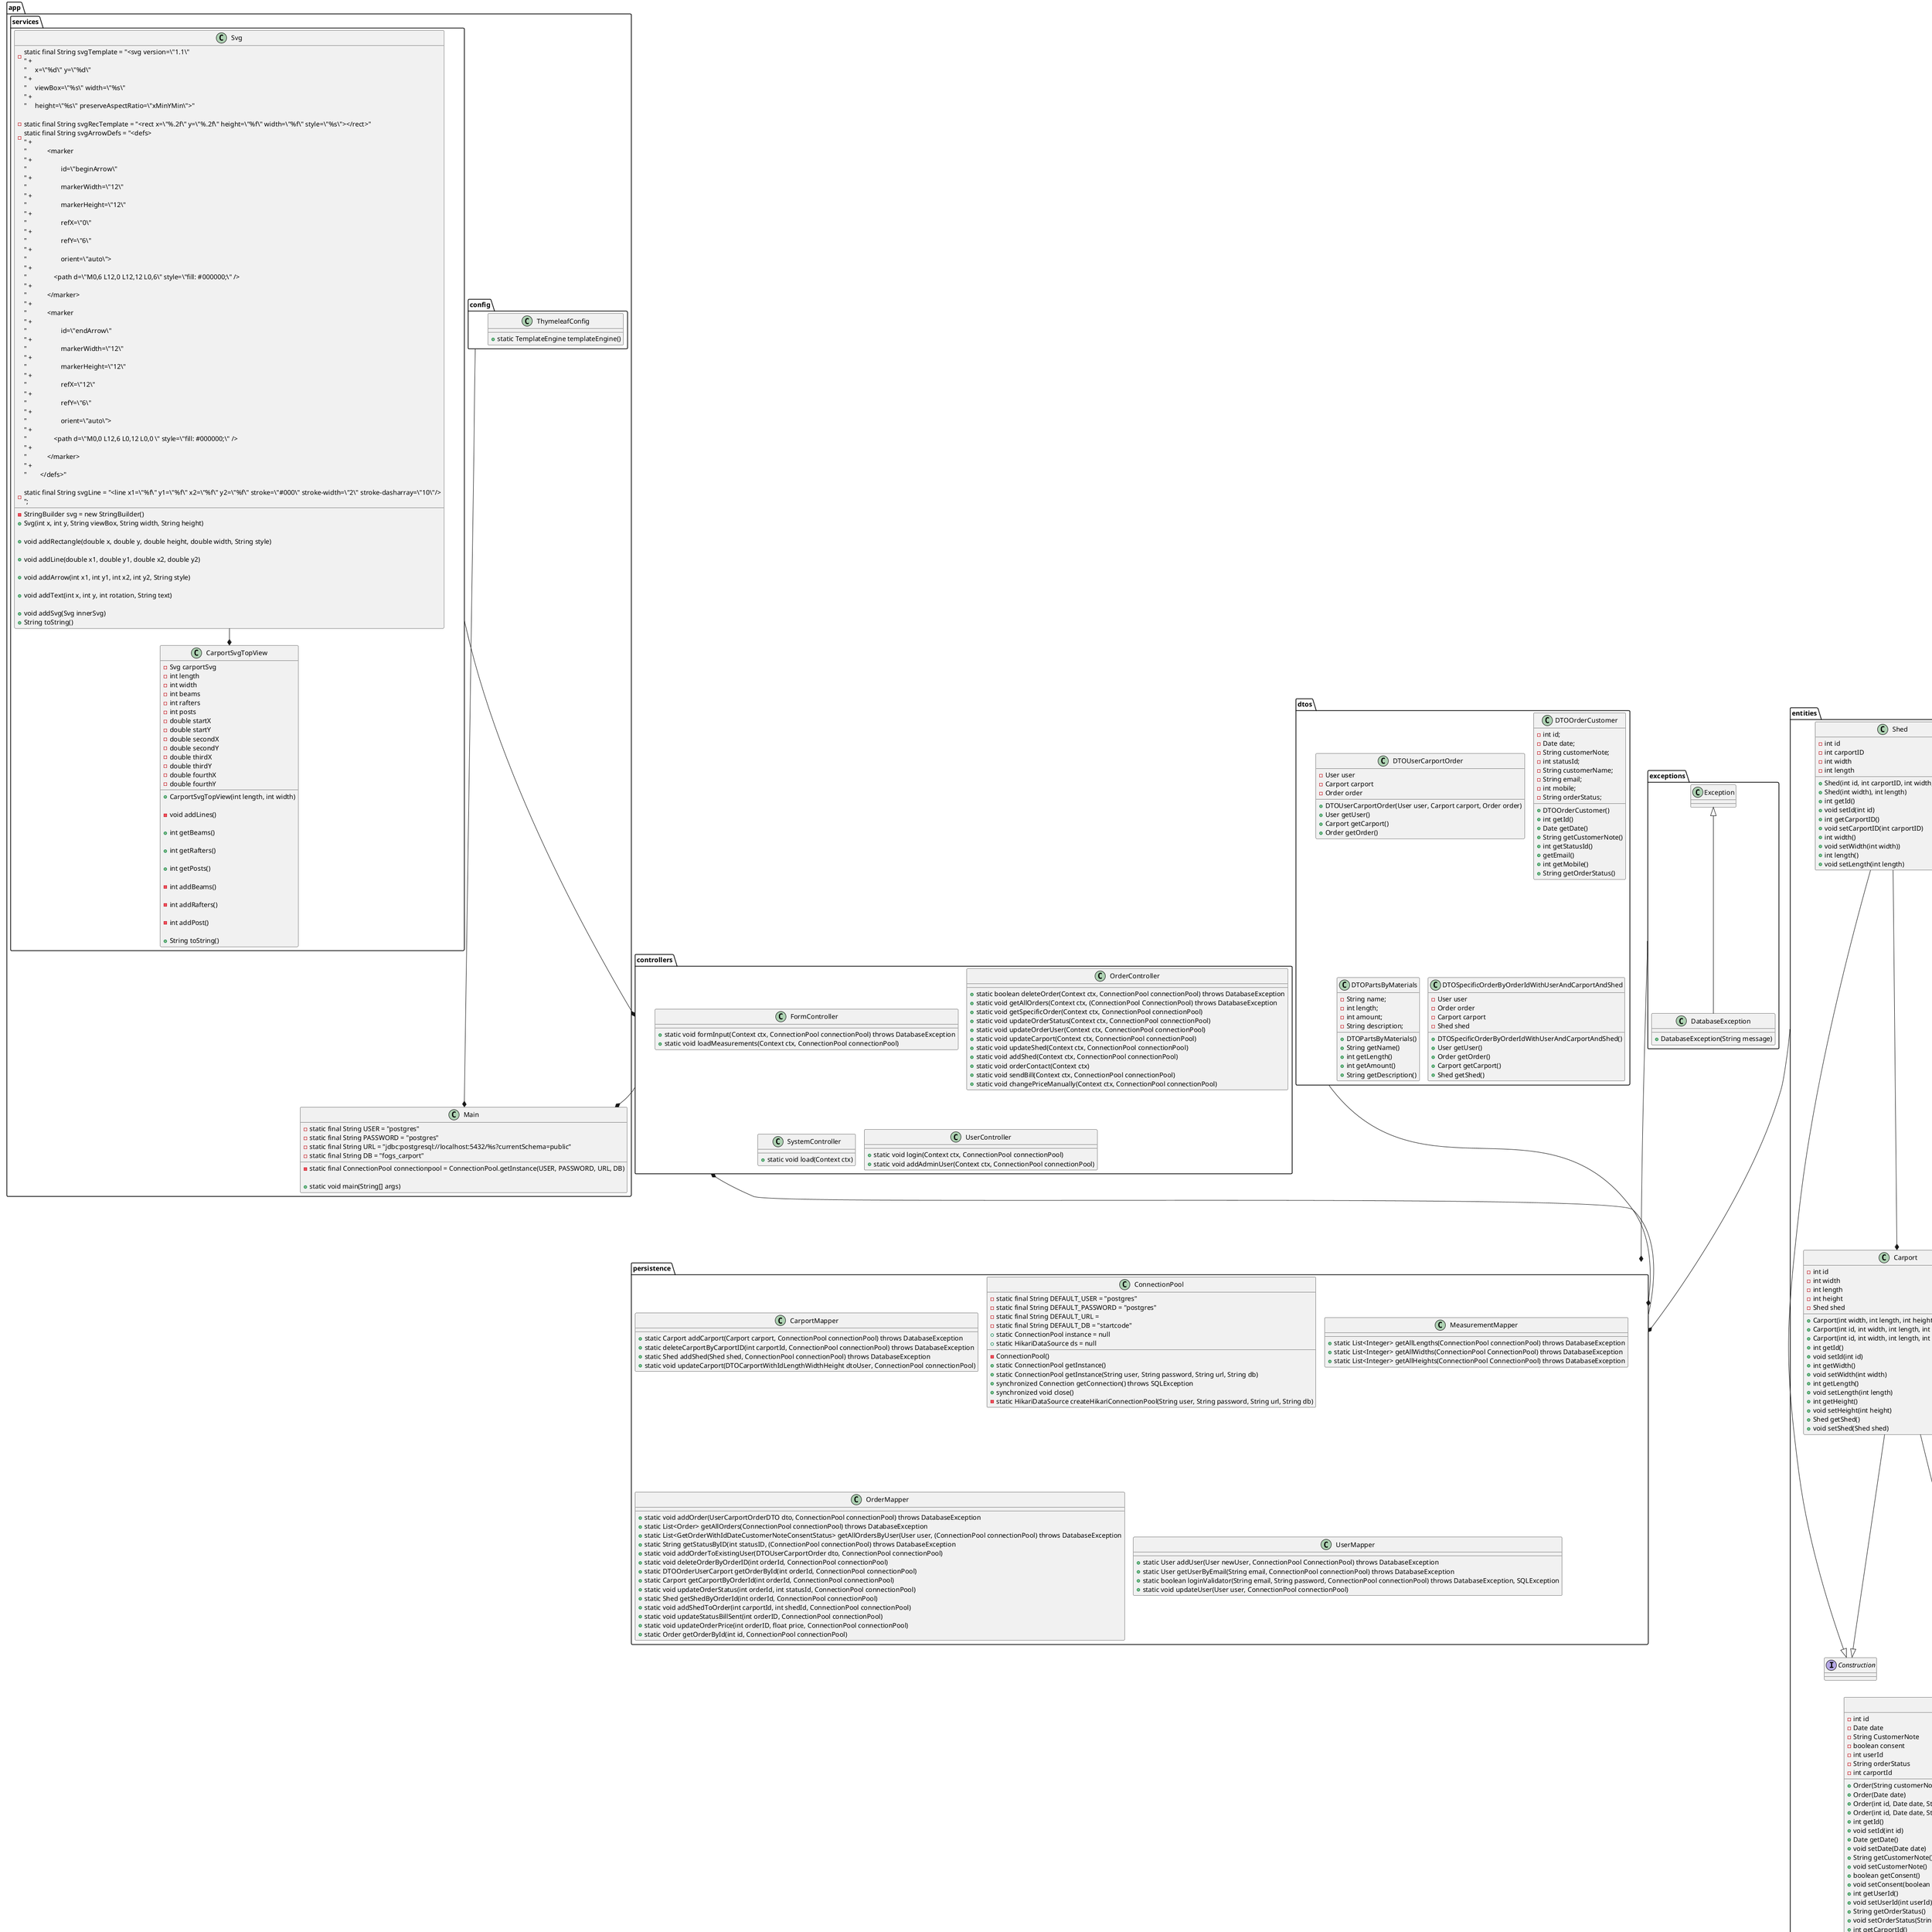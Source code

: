 @startuml
'https://plantuml.com/class-diagram
package app {

class Main {
    - static final String USER = "postgres"
    - static final String PASSWORD = "postgres"
    - static final String URL = "jdbc:postgresql://localhost:5432/%s?currentSchema=public"
    - static final String DB = "fogs_carport"

    - static final ConnectionPool connectionpool = ConnectionPool.getInstance(USER, PASSWORD, URL, DB)

    + static void main(String[] args)
}

package config {
class ThymeleafConfig{
    + static TemplateEngine templateEngine()
}
}

package services {
class CarportSvgTopView{
    - Svg carportSvg
    - int length
    - int width
    - int beams
    - int rafters
    - int posts
    - double startX
    - double startY
    - double secondX
    - double secondY
    - double thirdX
    - double thirdY
    - double fourthX
    - double fourthY

    + CarportSvgTopView(int length, int width)

    - void addLines()

    + int getBeams()

    + int getRafters()

    + int getPosts()

    - int addBeams()

    - int addRafters()

    - int addPost()

    + String toString()
}

class Svg{
- static final String svgTemplate = "<svg version=\"1.1\"\n" +
            "     x=\"%d\" y=\"%d\"\n" +
            "     viewBox=\"%s\" width=\"%s\" \n" +
            "     height=\"%s\" preserveAspectRatio=\"xMinYMin\">"

    - static final String svgRecTemplate = "<rect x=\"%.2f\" y=\"%.2f\" height=\"%f\" width=\"%f\" style=\"%s\"></rect>"
    - static final String svgArrowDefs = "<defs>\n" +
            "            <marker\n" +
            "                    id=\"beginArrow\"\n" +
            "                    markerWidth=\"12\"\n" +
            "                    markerHeight=\"12\"\n" +
            "                    refX=\"0\"\n" +
            "                    refY=\"6\"\n" +
            "                    orient=\"auto\">\n" +
            "                <path d=\"M0,6 L12,0 L12,12 L0,6\" style=\"fill: #000000;\" />\n" +
            "            </marker>\n" +
            "            <marker\n" +
            "                    id=\"endArrow\"\n" +
            "                    markerWidth=\"12\"\n" +
            "                    markerHeight=\"12\"\n" +
            "                    refX=\"12\"\n" +
            "                    refY=\"6\"\n" +
            "                    orient=\"auto\">\n" +
            "                <path d=\"M0,0 L12,6 L0,12 L0,0 \" style=\"fill: #000000;\" />\n" +
            "            </marker>\n" +
            "        </defs>"

    - static final String svgLine = "<line x1=\"%f\" y1=\"%f\" x2=\"%f\" y2=\"%f\" stroke=\"#000\" stroke-width=\"2\" stroke-dasharray=\"10\"/>\n";
    - StringBuilder svg = new StringBuilder()
+ Svg(int x, int y, String viewBox, String width, String height)

    + void addRectangle(double x, double y, double height, double width, String style)

    + void addLine(double x1, double y1, double x2, double y2)

    + void addArrow(int x1, int y1, int x2, int y2, String style)

    + void addText(int x, int y, int rotation, String text)

    + void addSvg(Svg innerSvg)


    + String toString()
}
}
}

package controllers {
class FormController{
    + static void formInput(Context ctx, ConnectionPool connectionPool) throws DatabaseException
    + static void loadMeasurements(Context ctx, ConnectionPool connectionPool)
}

class OrderController{
    + static boolean deleteOrder(Context ctx, ConnectionPool connectionPool) throws DatabaseException
    + static void getAllOrders(Context ctx, (ConnectionPool ConnectionPool) throws DatabaseException
    + static void getSpecificOrder(Context ctx, ConnectionPool connectionPool)
    + static void updateOrderStatus(Context ctx, ConnectionPool connectionPool)
    + static void updateOrderUser(Context ctx, ConnectionPool connectionPool)
    + static void updateCarport(Context ctx, ConnectionPool connectionPool)
    + static void updateShed(Context ctx, ConnectionPool connectionPool)
    + static void addShed(Context ctx, ConnectionPool connectionPool)
    + static void orderContact(Context ctx)
    + static void sendBill(Context ctx, ConnectionPool connectionPool)
    + static void changePriceManually(Context ctx, ConnectionPool connectionPool)
}

class SystemController{
    + static void load(Context ctx)
}

class UserController{
    + static void login(Context ctx, ConnectionPool connectionPool)
    + static void addAdminUser(Context ctx, ConnectionPool connectionPool)
}
}

package dtos {
class DTOUserCarportOrder {
    - User user
    - Carport carport
    - Order order

    + DTOUserCarportOrder(User user, Carport carport, Order order)
    + User getUser()
    + Carport getCarport()
    + Order getOrder()
}
class DTOOrderCustomer {
    - int id;
    - Date date;
    - String customerNote;
    - int statusId;
    - String customerName;
    - String email;
    - int mobile;
    - String orderStatus;

    + DTOOrderCustomer()
    + int getId()
    + Date getDate()
    + String getCustomerNote()
    + int getStatusId()
    + getEmail()
    + int getMobile()
    + String getOrderStatus()
}
class DTOPartsByMaterials {
    - String name;
    - int length;
    - int amount;
    - String description;

    + DTOPartsByMaterials()
    + String getName()
    + int getLength()
    + int getAmount()
    + String getDescription()
}
class DTOSpecificOrderByOrderIdWithUserAndCarportAndShed {
    - User user
    - Order order
    - Carport carport
    - Shed shed

    + DTOSpecificOrderByOrderIdWithUserAndCarportAndShed()
    + User getUser()
    + Order getOrder()
    + Carport getCarport()
    + Shed getShed()
}
}

package entities {
class User {
    - int id
    - String name
    - String email
    - String password
    - String address
    - int zipcode
    - int mobile
    - String role
    - boolean consent

    + User(int id, String name, String email, String password, String address, int mobile, int role, int zipcode)
    + void setId(int id)
    + void setName(String name)
    + void setEmail(String email)
    + void setPassword(String password)
    + void setAddress(String address)
    + void setMobile(int mobile)
    + void setRole(int role)
    + void setZipcode(int zipcode)
    + int getId()
    + String getName()
    + String getEmail()
    + String getPassword()
    + String getAddress()
    + int getZipcode()
    + int getMobile()
    + String getRole()
    + boolean getConsent()
}

interface Construction {}

class Shed {
    - int id
    - int carportID
    - int width
    - int length

    + Shed(int id, int carportID, int width, int length)
    + Shed(int width), int length)
    + int getId()
    + void setId(int id)
    + int getCarportID()
    + void setCarportID(int carportID)
    + int width()
    + void setWidth(int width))
    + int length()
    + void setLength(int length)
}

class Carport {
    - int id
    - int width
    - int length
    - int height
    - Shed shed

    + Carport(int width, int length, int height)
    + Carport(int id, int width, int length, int height)
    + Carport(int id, int width, int length, int height, Shed shed)
    + int getId()
    + void setId(int id)
    + int getWidth()
    + void setWidth(int width)
    + int getLength()
    + void setLength(int length)
    + int getHeight()
    + void setHeight(int height)
    + Shed getShed()
    + void setShed(Shed shed)
}

class Order{
    - int id
    - Date date
    - String CustomerNote
    - boolean consent
    - int userId
    - String orderStatus
    - int carportId

    + Order(String customerNote)
    + Order(Date date)
    + Order(int id, Date date, String customerNote, boolean consent, int userId, String orderStatus, int carportId)
    + Order(int id, Date date, String customerNote, String orderStatus)
    + int getId()
    + void setId(int id)
    + Date getDate()
    + void setDate(Date date)
    + String getCustomerNote()
    + void setCustomerNote()
    + boolean getConsent()
    + void setConsent(boolean consent)
    + int getUserId()
    + void setUserId(int userId)
    + String getOrderStatus()
    + void setOrderStatus(String orderStatus)
    + int getCarportId()
    + void setCarportId(int carportId)


}

'Connections
Shed ----* Carport
Carport ----* Order
User ----* Order
Shed ---|> Construction
Carport ---|> Construction
}

package exceptions {
class DatabaseException extends Exception{
    + DatabaseException(String message)
}
}

package persistence {

class CarportMapper{
    + static Carport addCarport(Carport carport, ConnectionPool connectionPool) throws DatabaseException
    + static deleteCarportByCarportID(int carportId, ConnectionPool connectionPool) throws DatabaseException
    + static Shed addShed(Shed shed, ConnectionPool connectionPool) throws DatabaseException
    + static void updateCarport(DTOCarportWithIdLengthWidthHeight dtoUser, ConnectionPool connectionPool)
}

class ConnectionPool{
    - static final String DEFAULT_USER = "postgres"
    - static final String DEFAULT_PASSWORD = "postgres"
    - static final String DEFAULT_URL =
    - static final String DEFAULT_DB = "startcode"
    + static ConnectionPool instance = null
    + static HikariDataSource ds = null
    - ConnectionPool()
    + static ConnectionPool getInstance()
    + static ConnectionPool getInstance(String user, String password, String url, String db)
    + synchronized Connection getConnection() throws SQLException
    + synchronized void close()
    - static HikariDataSource createHikariConnectionPool(String user, String password, String url, String db)
}

class MeasurementMapper{
    + static List<Integer> getAllLengths(ConnectionPool connectionPool) throws DatabaseException
    + static List<Integer> getAllWidths(ConnectionPool ConnectionPool) throws DatabaseException
    + static List<Integer> getAllHeights(ConnectionPool ConnectionPool) throws DatabaseException
}

class OrderMapper{
    + static void addOrder(UserCarportOrderDTO dto, ConnectionPool connectionPool) throws DatabaseException
    + static List<Order> getAllOrders(ConnectionPool connectionPool) throws DatabaseException
    + static List<GetOrderWithIdDateCustomerNoteConsentStatus> getAllOrdersByUser(User user, (ConnectionPool connectionPool) throws DatabaseException
    + static String getStatusByID(int statusID, (ConnectionPool connectionPool) throws DatabaseException
    + static void addOrderToExistingUser(DTOUserCarportOrder dto, ConnectionPool connectionPool)
    + static void deleteOrderByOrderID(int orderId, ConnectionPool connectionPool)
    + static DTOOrderUserCarport getOrderById(int orderId, ConnectionPool connectionPool)
    + static Carport getCarportByOrderId(int orderId, ConnectionPool connectionPool)
    + static void updateOrderStatus(int orderId, int statusId, ConnectionPool connectionPool)
    + static Shed getShedByOrderId(int orderId, ConnectionPool connectionPool)
    + static void addShedToOrder(int carportId, int shedId, ConnectionPool connectionPool)
    + static void updateStatusBillSent(int orderID, ConnectionPool connectionPool)
    + static void updateOrderPrice(int orderID, float price, ConnectionPool connectionPool)
    + static Order getOrderById(int id, ConnectionPool connectionPool)
}

class UserMapper{
    + static User addUser(User newUser, ConnectionPool ConnectionPool) throws DatabaseException
    + static User getUserByEmail(String email, ConnectionPool connectionPool) throws DatabaseException
    + static boolean loginValidator(String email, String password, ConnectionPool connectionPool) throws DatabaseException, SQLException
    + static void updateUser(User user, ConnectionPool connectionPool)
}
}

'Connections
exceptions ----* persistence
dtos ----* persistence
entities ----* persistence
persistence ----* controllers
config ----* Main
controllers ----* Main
Svg --* CarportSvgTopView
services ---* controllers

package utility {
class Calculator {
    - static float carportPricePerSqCM
    - static float shedPricePerSqMeter

    + static float carportPriceCalculator(DTOCarportWithIdLengthWidthHeight carport)
    + static float shedPriceCalculator(DTOShedIdLengthWidth shed)
    + static float discountCalculator(float totalPrice, float discountPercentage)
}
class EmailFactory {
    - static String companyMail

    + static void sendOrderQuestion(String customerName, String orderId, String customerEmail, String message)
    + static void sendBill(String customerName, String orderId, String price, String employeeName)
    + static void sendOrderToSalesTeam(String customerName, String length, String width, String height)
    + static void sendMessageToSalesTeam(String customerName, String customerPhone, String customerEmail, String message)
}
class SvgGenerator {
    + static String generateSvg(double length, double width)
    + static void drawStolpe(SVGGraphics2D svgGraphics2D, double length, double width)
    + static void drawSpaer(SVGGraphics2D svgGraphics2D, double length, double width)
}
}

}
!pragma layout smetana
@enduml